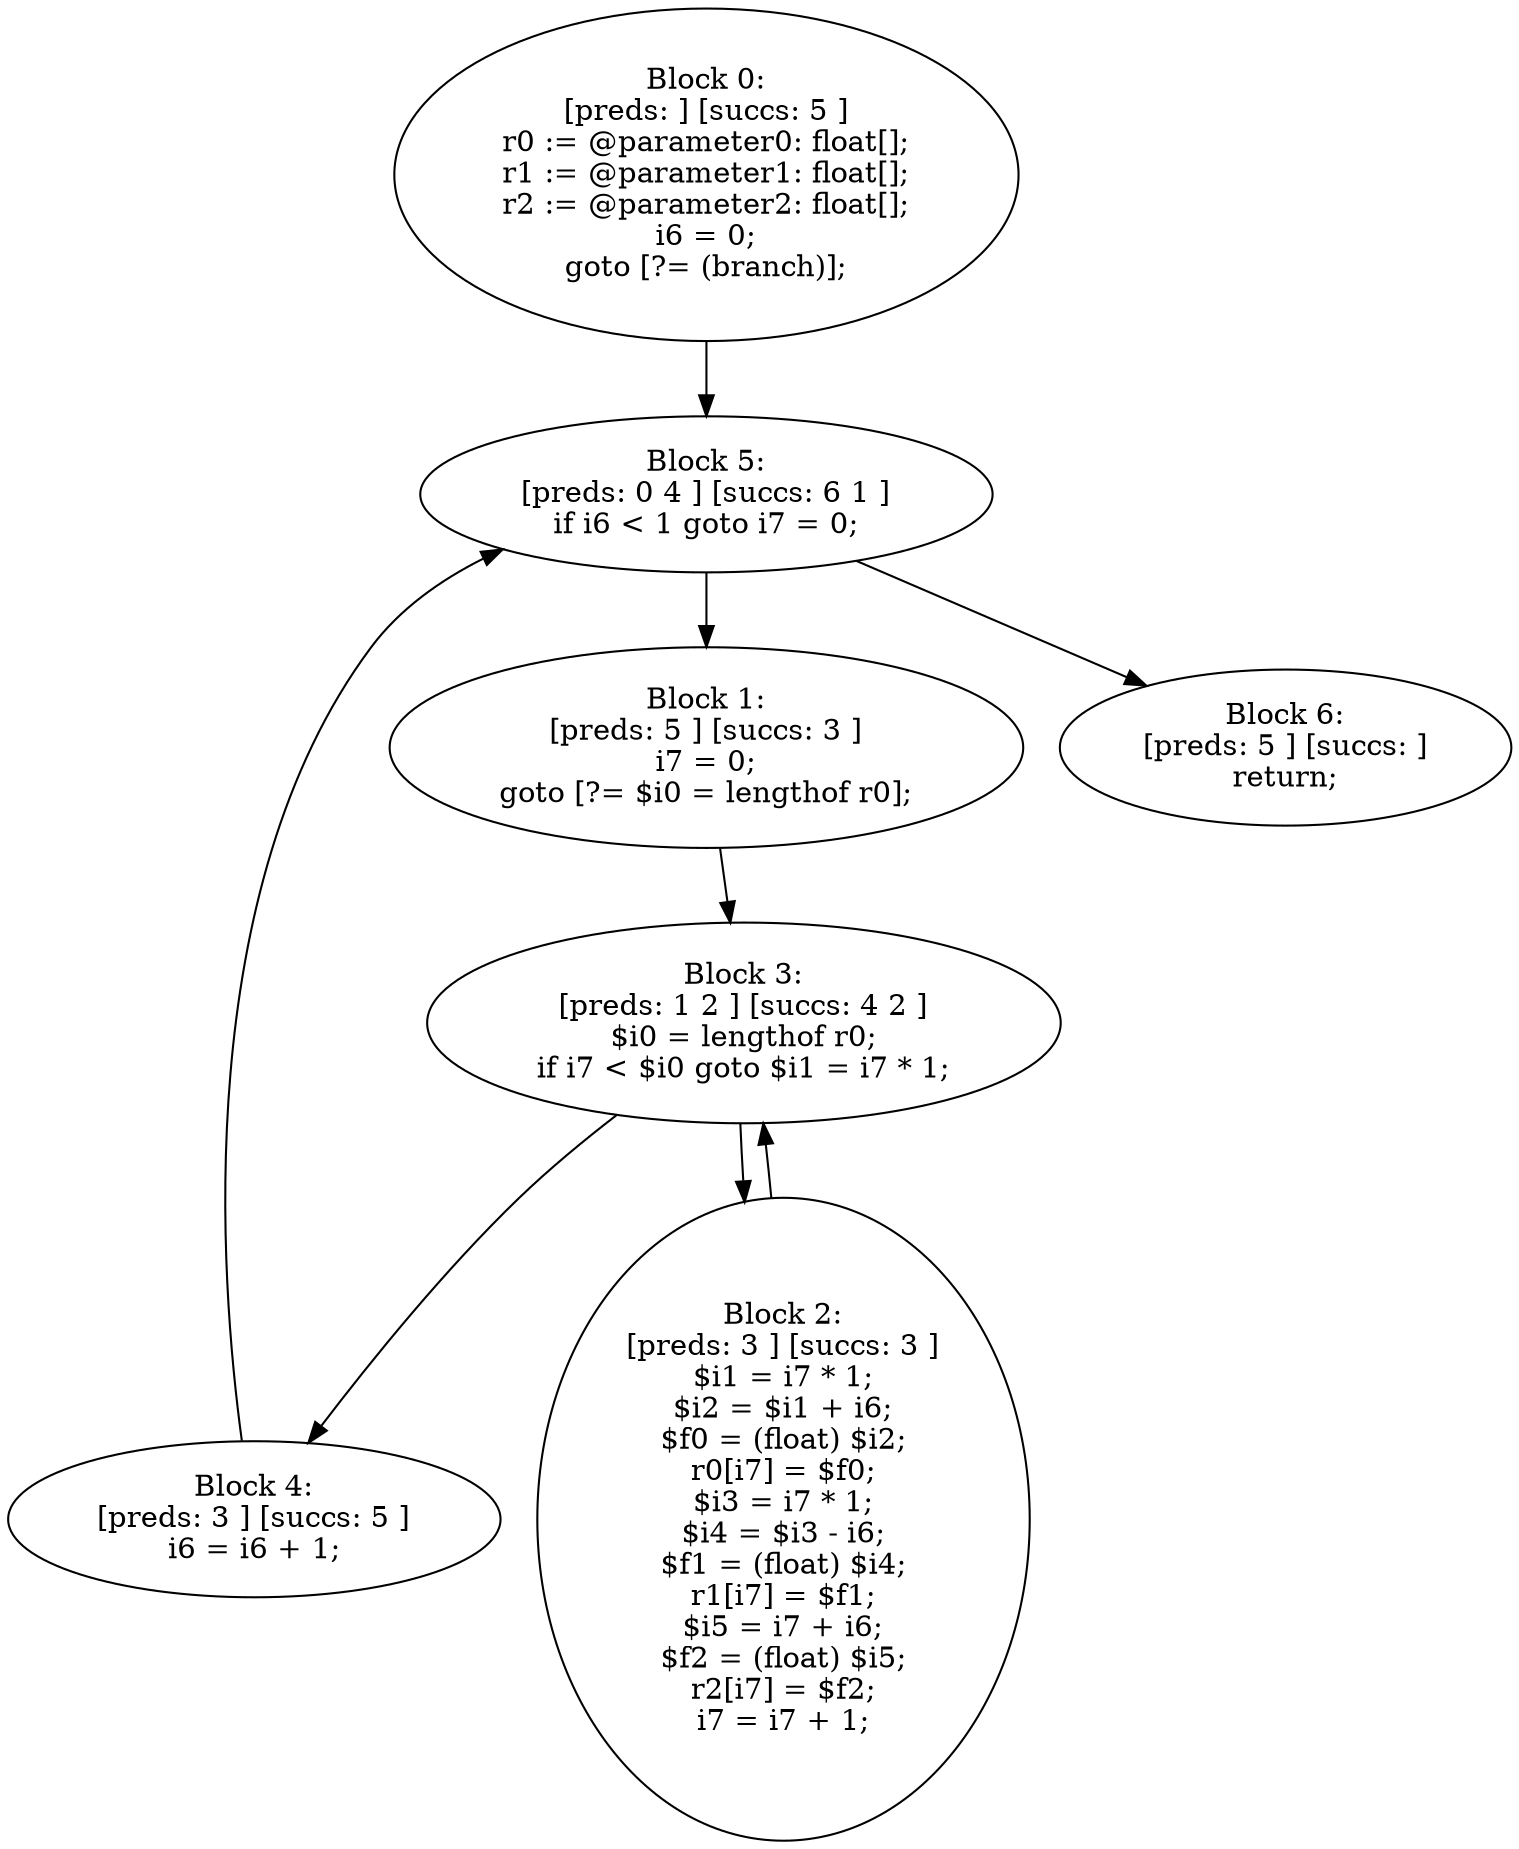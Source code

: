 digraph "unitGraph" {
    "Block 0:
[preds: ] [succs: 5 ]
r0 := @parameter0: float[];
r1 := @parameter1: float[];
r2 := @parameter2: float[];
i6 = 0;
goto [?= (branch)];
"
    "Block 1:
[preds: 5 ] [succs: 3 ]
i7 = 0;
goto [?= $i0 = lengthof r0];
"
    "Block 2:
[preds: 3 ] [succs: 3 ]
$i1 = i7 * 1;
$i2 = $i1 + i6;
$f0 = (float) $i2;
r0[i7] = $f0;
$i3 = i7 * 1;
$i4 = $i3 - i6;
$f1 = (float) $i4;
r1[i7] = $f1;
$i5 = i7 + i6;
$f2 = (float) $i5;
r2[i7] = $f2;
i7 = i7 + 1;
"
    "Block 3:
[preds: 1 2 ] [succs: 4 2 ]
$i0 = lengthof r0;
if i7 < $i0 goto $i1 = i7 * 1;
"
    "Block 4:
[preds: 3 ] [succs: 5 ]
i6 = i6 + 1;
"
    "Block 5:
[preds: 0 4 ] [succs: 6 1 ]
if i6 < 1 goto i7 = 0;
"
    "Block 6:
[preds: 5 ] [succs: ]
return;
"
    "Block 0:
[preds: ] [succs: 5 ]
r0 := @parameter0: float[];
r1 := @parameter1: float[];
r2 := @parameter2: float[];
i6 = 0;
goto [?= (branch)];
"->"Block 5:
[preds: 0 4 ] [succs: 6 1 ]
if i6 < 1 goto i7 = 0;
";
    "Block 1:
[preds: 5 ] [succs: 3 ]
i7 = 0;
goto [?= $i0 = lengthof r0];
"->"Block 3:
[preds: 1 2 ] [succs: 4 2 ]
$i0 = lengthof r0;
if i7 < $i0 goto $i1 = i7 * 1;
";
    "Block 2:
[preds: 3 ] [succs: 3 ]
$i1 = i7 * 1;
$i2 = $i1 + i6;
$f0 = (float) $i2;
r0[i7] = $f0;
$i3 = i7 * 1;
$i4 = $i3 - i6;
$f1 = (float) $i4;
r1[i7] = $f1;
$i5 = i7 + i6;
$f2 = (float) $i5;
r2[i7] = $f2;
i7 = i7 + 1;
"->"Block 3:
[preds: 1 2 ] [succs: 4 2 ]
$i0 = lengthof r0;
if i7 < $i0 goto $i1 = i7 * 1;
";
    "Block 3:
[preds: 1 2 ] [succs: 4 2 ]
$i0 = lengthof r0;
if i7 < $i0 goto $i1 = i7 * 1;
"->"Block 4:
[preds: 3 ] [succs: 5 ]
i6 = i6 + 1;
";
    "Block 3:
[preds: 1 2 ] [succs: 4 2 ]
$i0 = lengthof r0;
if i7 < $i0 goto $i1 = i7 * 1;
"->"Block 2:
[preds: 3 ] [succs: 3 ]
$i1 = i7 * 1;
$i2 = $i1 + i6;
$f0 = (float) $i2;
r0[i7] = $f0;
$i3 = i7 * 1;
$i4 = $i3 - i6;
$f1 = (float) $i4;
r1[i7] = $f1;
$i5 = i7 + i6;
$f2 = (float) $i5;
r2[i7] = $f2;
i7 = i7 + 1;
";
    "Block 4:
[preds: 3 ] [succs: 5 ]
i6 = i6 + 1;
"->"Block 5:
[preds: 0 4 ] [succs: 6 1 ]
if i6 < 1 goto i7 = 0;
";
    "Block 5:
[preds: 0 4 ] [succs: 6 1 ]
if i6 < 1 goto i7 = 0;
"->"Block 6:
[preds: 5 ] [succs: ]
return;
";
    "Block 5:
[preds: 0 4 ] [succs: 6 1 ]
if i6 < 1 goto i7 = 0;
"->"Block 1:
[preds: 5 ] [succs: 3 ]
i7 = 0;
goto [?= $i0 = lengthof r0];
";
}
